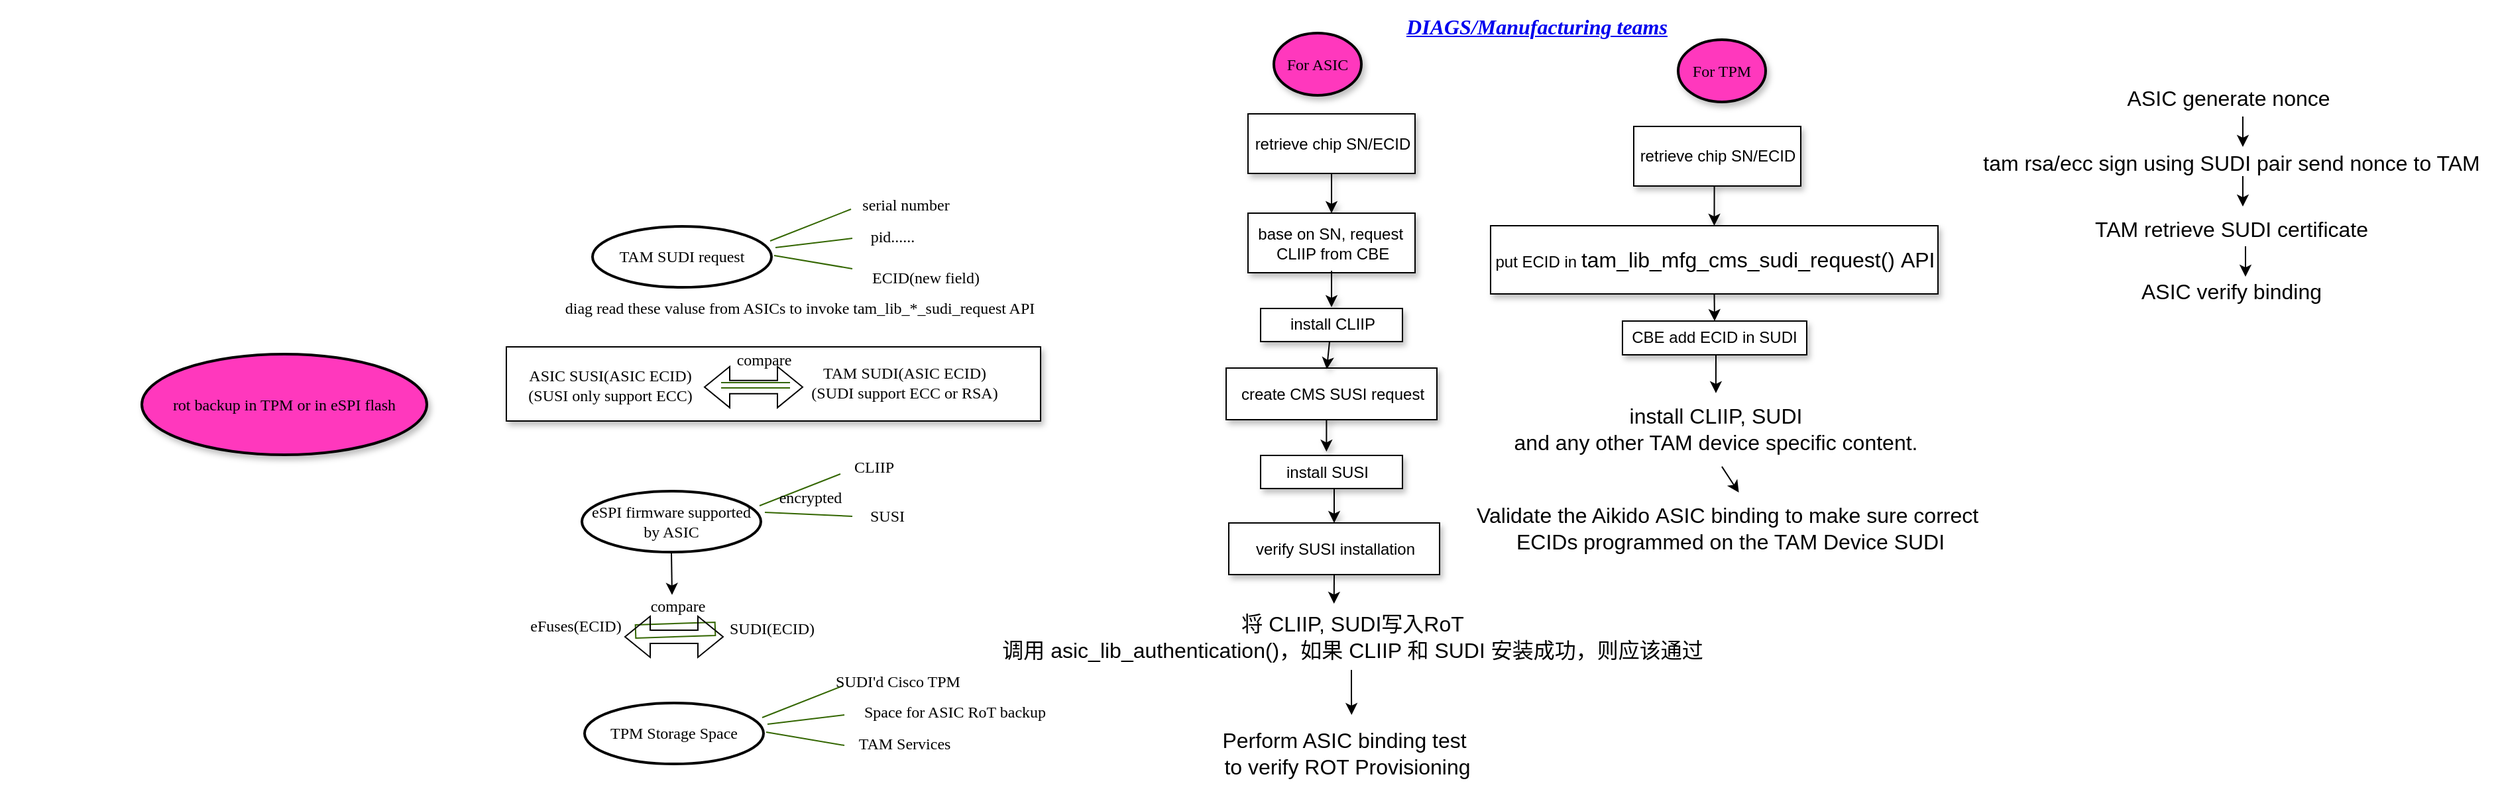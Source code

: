 <mxfile border="50" scale="3" compressed="false" locked="false" version="24.7.1" type="github">
  <diagram name="Blank" id="YmL12bMKpDGza6XwsDPr">
    <mxGraphModel dx="2432" dy="954" grid="0" gridSize="10" guides="1" tooltips="1" connect="1" arrows="1" fold="1" page="0" pageScale="1" pageWidth="827" pageHeight="1169" background="none" math="1" shadow="0">
      <root>
        <mxCell id="X5NqExCQtvZxIxQ7pmgY-0" />
        <mxCell id="1" parent="X5NqExCQtvZxIxQ7pmgY-0" />
        <mxCell id="aTX_-ej4Rg6P1lHDBfTl-43" value="" style="whiteSpace=wrap;html=1;shadow=1;" parent="1" vertex="1">
          <mxGeometry x="-532" y="214" width="403" height="56" as="geometry" />
        </mxCell>
        <mxCell id="aTX_-ej4Rg6P1lHDBfTl-1" value="&lt;font face=&quot;Comic Sans MS&quot;&gt;TAM SUDI request&lt;/font&gt;" style="ellipse;whiteSpace=wrap;html=1;align=center;container=1;recursiveResize=0;treeFolding=1;strokeWidth=2;" parent="1" vertex="1">
          <mxGeometry x="-467" y="123" width="135" height="46" as="geometry" />
        </mxCell>
        <mxCell id="aTX_-ej4Rg6P1lHDBfTl-12" value="" style="startArrow=none;endArrow=none;segment=10;strokeColor=#336600;rounded=0;fontSize=12;startSize=8;endSize=8;" parent="1" edge="1">
          <mxGeometry relative="1" as="geometry">
            <mxPoint x="-272" y="110" as="sourcePoint" />
            <mxPoint x="-333" y="134" as="targetPoint" />
          </mxGeometry>
        </mxCell>
        <mxCell id="aTX_-ej4Rg6P1lHDBfTl-13" value="serial number" style="text;html=1;resizable=0;points=[];align=center;verticalAlign=middle;labelBackgroundColor=none;fontFamily=Comic Sans MS;rotation=0;" parent="aTX_-ej4Rg6P1lHDBfTl-12" vertex="1" connectable="0">
          <mxGeometry x="0.257" relative="1" as="geometry">
            <mxPoint x="79" y="-18" as="offset" />
          </mxGeometry>
        </mxCell>
        <mxCell id="aTX_-ej4Rg6P1lHDBfTl-18" value="" style="startArrow=none;endArrow=none;segment=10;strokeColor=#336600;rounded=0;fontSize=12;startSize=8;endSize=8;" parent="1" edge="1">
          <mxGeometry relative="1" as="geometry">
            <mxPoint x="-271" y="132" as="sourcePoint" />
            <mxPoint x="-329" y="139" as="targetPoint" />
          </mxGeometry>
        </mxCell>
        <mxCell id="aTX_-ej4Rg6P1lHDBfTl-19" value="pid......" style="text;html=1;resizable=0;points=[];align=center;verticalAlign=middle;labelBackgroundColor=none;fontFamily=Comic Sans MS;rotation=0;" parent="aTX_-ej4Rg6P1lHDBfTl-18" vertex="1" connectable="0">
          <mxGeometry x="0.257" relative="1" as="geometry">
            <mxPoint x="66" y="-6" as="offset" />
          </mxGeometry>
        </mxCell>
        <mxCell id="aTX_-ej4Rg6P1lHDBfTl-20" value="" style="startArrow=none;endArrow=none;segment=10;strokeColor=#336600;rounded=0;fontSize=12;startSize=8;endSize=8;" parent="1" edge="1">
          <mxGeometry relative="1" as="geometry">
            <mxPoint x="-271" y="155" as="sourcePoint" />
            <mxPoint x="-330" y="145" as="targetPoint" />
          </mxGeometry>
        </mxCell>
        <mxCell id="aTX_-ej4Rg6P1lHDBfTl-21" value="diag read these valuse from ASICs to invoke tam_lib_*_sudi_request API" style="text;html=1;resizable=0;points=[];align=center;verticalAlign=middle;labelBackgroundColor=none;fontFamily=Comic Sans MS;rotation=0;" parent="aTX_-ej4Rg6P1lHDBfTl-20" vertex="1" connectable="0">
          <mxGeometry x="0.257" relative="1" as="geometry">
            <mxPoint x="-3" y="36" as="offset" />
          </mxGeometry>
        </mxCell>
        <mxCell id="aTX_-ej4Rg6P1lHDBfTl-22" value="ECID(new field)" style="text;html=1;resizable=0;points=[];align=center;verticalAlign=middle;labelBackgroundColor=none;fontFamily=Comic Sans MS;rotation=0;" parent="1" vertex="1" connectable="0">
          <mxGeometry x="-216.466" y="161.65" as="geometry" />
        </mxCell>
        <mxCell id="aTX_-ej4Rg6P1lHDBfTl-23" value="" style="startArrow=none;endArrow=none;segment=10;strokeColor=#336600;rounded=0;fontSize=12;shape=link;" parent="1" edge="1">
          <mxGeometry relative="1" as="geometry">
            <mxPoint x="-318" y="243" as="sourcePoint" />
            <mxPoint x="-370" y="243" as="targetPoint" />
          </mxGeometry>
        </mxCell>
        <mxCell id="aTX_-ej4Rg6P1lHDBfTl-24" value="TAM SUDI(ASIC ECID)&lt;div&gt;(SUDI support ECC or RSA)&lt;/div&gt;" style="text;html=1;resizable=0;points=[];align=center;verticalAlign=middle;labelBackgroundColor=none;fontFamily=Comic Sans MS;rotation=0;" parent="aTX_-ej4Rg6P1lHDBfTl-23" vertex="1" connectable="0">
          <mxGeometry x="0.257" relative="1" as="geometry">
            <mxPoint x="118" y="-2" as="offset" />
          </mxGeometry>
        </mxCell>
        <mxCell id="aTX_-ej4Rg6P1lHDBfTl-25" value="ASIC SUSI(ASIC ECID)&lt;div&gt;(SUSI only support ECC)&lt;/div&gt;" style="text;html=1;resizable=0;points=[];align=center;verticalAlign=middle;labelBackgroundColor=none;fontFamily=Comic Sans MS;rotation=0;" parent="aTX_-ej4Rg6P1lHDBfTl-23" vertex="1" connectable="0">
          <mxGeometry x="0.257" relative="1" as="geometry">
            <mxPoint x="-104" as="offset" />
          </mxGeometry>
        </mxCell>
        <mxCell id="aTX_-ej4Rg6P1lHDBfTl-26" value="compare" style="text;html=1;resizable=0;points=[];align=center;verticalAlign=middle;labelBackgroundColor=none;fontFamily=Comic Sans MS;rotation=0;" parent="1" vertex="1" connectable="0">
          <mxGeometry x="-243.0" y="246.995" as="geometry">
            <mxPoint x="-95" y="-23" as="offset" />
          </mxGeometry>
        </mxCell>
        <mxCell id="aTX_-ej4Rg6P1lHDBfTl-39" style="edgeStyle=orthogonalEdgeStyle;rounded=0;orthogonalLoop=1;jettySize=auto;html=1;exitX=0.5;exitY=1;exitDx=0;exitDy=0;" parent="1" source="aTX_-ej4Rg6P1lHDBfTl-27" edge="1">
          <mxGeometry relative="1" as="geometry">
            <mxPoint x="-407" y="401.333" as="targetPoint" />
          </mxGeometry>
        </mxCell>
        <mxCell id="aTX_-ej4Rg6P1lHDBfTl-27" value="&lt;font face=&quot;Comic Sans MS&quot;&gt;eSPI firmware supported by ASIC&lt;/font&gt;" style="ellipse;whiteSpace=wrap;html=1;align=center;container=1;recursiveResize=0;treeFolding=1;strokeWidth=2;" parent="1" vertex="1">
          <mxGeometry x="-475" y="323" width="135" height="46" as="geometry" />
        </mxCell>
        <mxCell id="aTX_-ej4Rg6P1lHDBfTl-28" value="" style="startArrow=none;endArrow=none;segment=10;strokeColor=#336600;rounded=0;fontSize=12;startSize=8;endSize=8;" parent="1" edge="1">
          <mxGeometry relative="1" as="geometry">
            <mxPoint x="-280" y="310" as="sourcePoint" />
            <mxPoint x="-341" y="334" as="targetPoint" />
          </mxGeometry>
        </mxCell>
        <mxCell id="aTX_-ej4Rg6P1lHDBfTl-29" value="CLIIP" style="text;html=1;resizable=0;points=[];align=center;verticalAlign=middle;labelBackgroundColor=none;fontFamily=Comic Sans MS;rotation=0;" parent="aTX_-ej4Rg6P1lHDBfTl-28" vertex="1" connectable="0">
          <mxGeometry x="0.257" relative="1" as="geometry">
            <mxPoint x="63" y="-20" as="offset" />
          </mxGeometry>
        </mxCell>
        <mxCell id="aTX_-ej4Rg6P1lHDBfTl-30" value="" style="startArrow=none;endArrow=none;segment=10;strokeColor=#336600;rounded=0;fontSize=12;startSize=8;endSize=8;" parent="1" edge="1">
          <mxGeometry relative="1" as="geometry">
            <mxPoint x="-271" y="342" as="sourcePoint" />
            <mxPoint x="-337" y="339" as="targetPoint" />
          </mxGeometry>
        </mxCell>
        <mxCell id="aTX_-ej4Rg6P1lHDBfTl-31" value="SUSI" style="text;html=1;resizable=0;points=[];align=center;verticalAlign=middle;labelBackgroundColor=none;fontFamily=Comic Sans MS;rotation=0;" parent="aTX_-ej4Rg6P1lHDBfTl-30" vertex="1" connectable="0">
          <mxGeometry x="0.257" relative="1" as="geometry">
            <mxPoint x="67" y="2" as="offset" />
          </mxGeometry>
        </mxCell>
        <mxCell id="aTX_-ej4Rg6P1lHDBfTl-34" value="encrypted" style="text;html=1;resizable=0;points=[];align=center;verticalAlign=middle;labelBackgroundColor=none;fontFamily=Comic Sans MS;rotation=0;" parent="1" vertex="1" connectable="0">
          <mxGeometry x="-264.996" y="323.0" as="geometry">
            <mxPoint x="-38" y="5" as="offset" />
          </mxGeometry>
        </mxCell>
        <mxCell id="aTX_-ej4Rg6P1lHDBfTl-35" value="" style="startArrow=none;endArrow=none;segment=10;strokeColor=#336600;rounded=0;fontSize=12;shape=flexArrow;" parent="1" edge="1">
          <mxGeometry relative="1" as="geometry">
            <mxPoint x="-374" y="427" as="sourcePoint" />
            <mxPoint x="-435" y="429" as="targetPoint" />
          </mxGeometry>
        </mxCell>
        <mxCell id="aTX_-ej4Rg6P1lHDBfTl-36" value="SUDI(ECID)" style="text;html=1;resizable=0;points=[];align=center;verticalAlign=middle;labelBackgroundColor=none;fontFamily=Comic Sans MS;rotation=0;" parent="aTX_-ej4Rg6P1lHDBfTl-35" vertex="1" connectable="0">
          <mxGeometry x="0.257" relative="1" as="geometry">
            <mxPoint x="80" y="-2" as="offset" />
          </mxGeometry>
        </mxCell>
        <mxCell id="aTX_-ej4Rg6P1lHDBfTl-37" value="eFuses(ECID)" style="text;html=1;resizable=0;points=[];align=center;verticalAlign=middle;labelBackgroundColor=none;fontFamily=Comic Sans MS;rotation=0;" parent="aTX_-ej4Rg6P1lHDBfTl-35" vertex="1" connectable="0">
          <mxGeometry x="0.257" relative="1" as="geometry">
            <mxPoint x="-68" y="-4" as="offset" />
          </mxGeometry>
        </mxCell>
        <mxCell id="aTX_-ej4Rg6P1lHDBfTl-38" value="compare" style="text;html=1;resizable=0;points=[];align=center;verticalAlign=middle;labelBackgroundColor=none;fontFamily=Comic Sans MS;rotation=0;" parent="1" vertex="1" connectable="0">
          <mxGeometry x="-308.0" y="432.995" as="geometry">
            <mxPoint x="-95" y="-23" as="offset" />
          </mxGeometry>
        </mxCell>
        <mxCell id="aTX_-ej4Rg6P1lHDBfTl-44" value="&lt;font face=&quot;Comic Sans MS&quot;&gt;TPM Storage Space&lt;/font&gt;" style="ellipse;whiteSpace=wrap;html=1;align=center;container=1;recursiveResize=0;treeFolding=1;strokeWidth=2;" parent="1" vertex="1">
          <mxGeometry x="-473" y="483" width="135" height="46" as="geometry" />
        </mxCell>
        <mxCell id="aTX_-ej4Rg6P1lHDBfTl-45" value="" style="startArrow=none;endArrow=none;segment=10;strokeColor=#336600;rounded=0;fontSize=12;startSize=8;endSize=8;" parent="1" edge="1">
          <mxGeometry relative="1" as="geometry">
            <mxPoint x="-278" y="470" as="sourcePoint" />
            <mxPoint x="-339" y="494" as="targetPoint" />
          </mxGeometry>
        </mxCell>
        <mxCell id="aTX_-ej4Rg6P1lHDBfTl-46" value="SUDI&#39;d Cisco TPM" style="text;html=1;resizable=0;points=[];align=center;verticalAlign=middle;labelBackgroundColor=none;fontFamily=Comic Sans MS;rotation=0;" parent="aTX_-ej4Rg6P1lHDBfTl-45" vertex="1" connectable="0">
          <mxGeometry x="0.257" relative="1" as="geometry">
            <mxPoint x="79" y="-18" as="offset" />
          </mxGeometry>
        </mxCell>
        <mxCell id="aTX_-ej4Rg6P1lHDBfTl-47" value="" style="startArrow=none;endArrow=none;segment=10;strokeColor=#336600;rounded=0;fontSize=12;startSize=8;endSize=8;" parent="1" edge="1">
          <mxGeometry relative="1" as="geometry">
            <mxPoint x="-277" y="492" as="sourcePoint" />
            <mxPoint x="-335" y="499" as="targetPoint" />
          </mxGeometry>
        </mxCell>
        <mxCell id="aTX_-ej4Rg6P1lHDBfTl-48" value="Space for ASIC RoT backup" style="text;html=1;resizable=0;points=[];align=center;verticalAlign=middle;labelBackgroundColor=none;fontFamily=Comic Sans MS;rotation=0;" parent="aTX_-ej4Rg6P1lHDBfTl-47" vertex="1" connectable="0">
          <mxGeometry x="0.257" relative="1" as="geometry">
            <mxPoint x="119" y="-7" as="offset" />
          </mxGeometry>
        </mxCell>
        <mxCell id="aTX_-ej4Rg6P1lHDBfTl-49" value="" style="startArrow=none;endArrow=none;segment=10;strokeColor=#336600;rounded=0;fontSize=12;startSize=8;endSize=8;" parent="1" edge="1">
          <mxGeometry relative="1" as="geometry">
            <mxPoint x="-277" y="515" as="sourcePoint" />
            <mxPoint x="-336" y="505" as="targetPoint" />
          </mxGeometry>
        </mxCell>
        <mxCell id="aTX_-ej4Rg6P1lHDBfTl-51" value="TAM Services" style="text;html=1;resizable=0;points=[];align=center;verticalAlign=middle;labelBackgroundColor=none;fontFamily=Comic Sans MS;rotation=0;" parent="1" vertex="1" connectable="0">
          <mxGeometry x="-232.466" y="513.65" as="geometry" />
        </mxCell>
        <mxCell id="ju6k5pHE7lARewc20TCf-1" value="&lt;font face=&quot;Comic Sans MS&quot;&gt;rot backup in TPM or in eSPI flash&lt;/font&gt;" style="ellipse;whiteSpace=wrap;html=1;align=center;container=1;recursiveResize=0;treeFolding=1;strokeWidth=2;shadow=1;fillColor=#FF38BD;" parent="1" vertex="1">
          <mxGeometry x="-807" y="219.5" width="215" height="76" as="geometry" />
        </mxCell>
        <mxCell id="Tv043VacSI13TBImzbUp-4" style="edgeStyle=orthogonalEdgeStyle;rounded=0;orthogonalLoop=1;jettySize=auto;html=1;exitX=0.5;exitY=1;exitDx=0;exitDy=0;entryX=0.5;entryY=0;entryDx=0;entryDy=0;shadow=1;" edge="1" parent="1" source="Tv043VacSI13TBImzbUp-2" target="Tv043VacSI13TBImzbUp-5">
          <mxGeometry relative="1" as="geometry">
            <mxPoint x="93" y="108" as="targetPoint" />
          </mxGeometry>
        </mxCell>
        <mxCell id="Tv043VacSI13TBImzbUp-2" value="" style="rounded=0;whiteSpace=wrap;html=1;shadow=1;" vertex="1" parent="1">
          <mxGeometry x="27.5" y="38" width="126" height="45" as="geometry" />
        </mxCell>
        <mxCell id="Tv043VacSI13TBImzbUp-3" value="retrieve chip SN/ECID" style="text;html=1;align=center;verticalAlign=middle;resizable=0;points=[];autosize=1;strokeColor=none;fillColor=none;shadow=1;" vertex="1" parent="1">
          <mxGeometry x="23" y="47.5" width="135" height="26" as="geometry" />
        </mxCell>
        <mxCell id="Tv043VacSI13TBImzbUp-5" value="" style="rounded=0;whiteSpace=wrap;html=1;shadow=1;" vertex="1" parent="1">
          <mxGeometry x="27.5" y="113" width="126" height="45" as="geometry" />
        </mxCell>
        <mxCell id="Tv043VacSI13TBImzbUp-9" value="" style="edgeStyle=orthogonalEdgeStyle;rounded=0;orthogonalLoop=1;jettySize=auto;html=1;shadow=1;" edge="1" parent="1" source="Tv043VacSI13TBImzbUp-6" target="Tv043VacSI13TBImzbUp-8">
          <mxGeometry relative="1" as="geometry" />
        </mxCell>
        <mxCell id="Tv043VacSI13TBImzbUp-6" value="base on SN, request&amp;nbsp;&lt;div&gt;CLIIP from CBE&lt;/div&gt;" style="text;html=1;align=center;verticalAlign=middle;resizable=0;points=[];autosize=1;strokeColor=none;fillColor=none;shadow=1;" vertex="1" parent="1">
          <mxGeometry x="25" y="115.5" width="131" height="41" as="geometry" />
        </mxCell>
        <mxCell id="Tv043VacSI13TBImzbUp-7" value="" style="rounded=0;whiteSpace=wrap;html=1;shadow=1;" vertex="1" parent="1">
          <mxGeometry x="37" y="185" width="107" height="25" as="geometry" />
        </mxCell>
        <mxCell id="Tv043VacSI13TBImzbUp-8" value="install CLIIP" style="text;html=1;align=center;verticalAlign=middle;resizable=0;points=[];autosize=1;strokeColor=none;fillColor=none;shadow=1;" vertex="1" parent="1">
          <mxGeometry x="49.5" y="184" width="82" height="26" as="geometry" />
        </mxCell>
        <mxCell id="Tv043VacSI13TBImzbUp-10" value="" style="rounded=0;whiteSpace=wrap;html=1;shadow=1;" vertex="1" parent="1">
          <mxGeometry x="11" y="230" width="159" height="39" as="geometry" />
        </mxCell>
        <mxCell id="Tv043VacSI13TBImzbUp-11" value="create CMS SUSI request" style="text;html=1;align=center;verticalAlign=middle;resizable=0;points=[];autosize=1;strokeColor=none;fillColor=none;shadow=1;" vertex="1" parent="1">
          <mxGeometry x="12.5" y="236.5" width="156" height="26" as="geometry" />
        </mxCell>
        <mxCell id="Tv043VacSI13TBImzbUp-13" value="" style="endArrow=classic;html=1;rounded=0;entryX=0.477;entryY=-0.218;entryDx=0;entryDy=0;entryPerimeter=0;shadow=1;" edge="1" parent="1" target="Tv043VacSI13TBImzbUp-11">
          <mxGeometry width="50" height="50" relative="1" as="geometry">
            <mxPoint x="89" y="210" as="sourcePoint" />
            <mxPoint x="87" y="226" as="targetPoint" />
          </mxGeometry>
        </mxCell>
        <mxCell id="Tv043VacSI13TBImzbUp-20" style="edgeStyle=orthogonalEdgeStyle;rounded=0;orthogonalLoop=1;jettySize=auto;html=1;exitX=0.5;exitY=1;exitDx=0;exitDy=0;entryX=0.5;entryY=0;entryDx=0;entryDy=0;shadow=1;" edge="1" parent="1" source="Tv043VacSI13TBImzbUp-15" target="Tv043VacSI13TBImzbUp-18">
          <mxGeometry relative="1" as="geometry" />
        </mxCell>
        <mxCell id="Tv043VacSI13TBImzbUp-15" value="" style="rounded=0;whiteSpace=wrap;html=1;shadow=1;" vertex="1" parent="1">
          <mxGeometry x="37" y="296" width="107" height="25" as="geometry" />
        </mxCell>
        <mxCell id="Tv043VacSI13TBImzbUp-16" value="install SUSI" style="text;html=1;align=center;verticalAlign=middle;resizable=0;points=[];autosize=1;strokeColor=none;fillColor=none;shadow=1;" vertex="1" parent="1">
          <mxGeometry x="47" y="295.5" width="80" height="26" as="geometry" />
        </mxCell>
        <mxCell id="Tv043VacSI13TBImzbUp-17" style="edgeStyle=orthogonalEdgeStyle;rounded=0;orthogonalLoop=1;jettySize=auto;html=1;exitX=0.5;exitY=1;exitDx=0;exitDy=0;entryX=0.496;entryY=-0.09;entryDx=0;entryDy=0;entryPerimeter=0;shadow=1;" edge="1" parent="1" source="Tv043VacSI13TBImzbUp-10" target="Tv043VacSI13TBImzbUp-16">
          <mxGeometry relative="1" as="geometry" />
        </mxCell>
        <mxCell id="Tv043VacSI13TBImzbUp-18" value="" style="rounded=0;whiteSpace=wrap;html=1;shadow=1;" vertex="1" parent="1">
          <mxGeometry x="13" y="347" width="159" height="39" as="geometry" />
        </mxCell>
        <mxCell id="Tv043VacSI13TBImzbUp-19" value="verify SUSI installation" style="text;html=1;align=center;verticalAlign=middle;resizable=0;points=[];autosize=1;strokeColor=none;fillColor=none;shadow=1;" vertex="1" parent="1">
          <mxGeometry x="23.5" y="353.5" width="138" height="26" as="geometry" />
        </mxCell>
        <mxCell id="Tv043VacSI13TBImzbUp-22" value="&lt;a name=&quot;_Toc149315524&quot;&gt;&lt;span style=&quot;font-size:12.0pt;font-family:&amp;quot;Times New Roman&amp;quot;,serif;mso-fareast-font-family:&lt;br/&gt;&amp;quot;Times New Roman&amp;quot;;mso-ansi-language:EN-US;mso-fareast-language:EN-US;&lt;br/&gt;mso-bidi-language:AR-SA&quot; lang=&quot;EN-US&quot;&gt;DIAGS/Manufacturing teams&lt;/span&gt;&lt;/a&gt;" style="text;html=1;align=center;verticalAlign=middle;resizable=0;points=[];autosize=1;strokeColor=none;fillColor=none;shadow=1;fontStyle=3" vertex="1" parent="1">
          <mxGeometry x="141" y="-44" width="208" height="31" as="geometry" />
        </mxCell>
        <mxCell id="Tv043VacSI13TBImzbUp-23" style="edgeStyle=orthogonalEdgeStyle;rounded=0;orthogonalLoop=1;jettySize=auto;html=1;exitX=0.5;exitY=1;exitDx=0;exitDy=0;entryX=0.5;entryY=0;entryDx=0;entryDy=0;shadow=1;" edge="1" parent="1" source="Tv043VacSI13TBImzbUp-24" target="Tv043VacSI13TBImzbUp-26">
          <mxGeometry relative="1" as="geometry">
            <mxPoint x="384" y="117.5" as="targetPoint" />
          </mxGeometry>
        </mxCell>
        <mxCell id="Tv043VacSI13TBImzbUp-24" value="&lt;span style=&quot;text-wrap: nowrap;&quot;&gt;retrieve chip SN/ECID&lt;/span&gt;" style="rounded=0;whiteSpace=wrap;html=1;shadow=1;" vertex="1" parent="1">
          <mxGeometry x="318.5" y="47.5" width="126" height="45" as="geometry" />
        </mxCell>
        <mxCell id="Tv043VacSI13TBImzbUp-43" style="edgeStyle=orthogonalEdgeStyle;rounded=0;orthogonalLoop=1;jettySize=auto;html=1;exitX=0.5;exitY=1;exitDx=0;exitDy=0;entryX=0.5;entryY=0;entryDx=0;entryDy=0;" edge="1" parent="1" source="Tv043VacSI13TBImzbUp-26" target="Tv043VacSI13TBImzbUp-29">
          <mxGeometry relative="1" as="geometry" />
        </mxCell>
        <mxCell id="Tv043VacSI13TBImzbUp-26" value="put ECID in&amp;nbsp;&lt;span style=&quot;font-size:12.0pt;font-family:&lt;br/&gt;&amp;quot;Times New Roman&amp;quot;,serif;mso-fareast-font-family:&amp;quot;Times New Roman&amp;quot;;mso-ansi-language:&lt;br/&gt;EN-US;mso-fareast-language:EN-US;mso-bidi-language:AR-SA&quot; lang=&quot;EN-US&quot;&gt;tam_lib_mfg_cms_sudi_request()&amp;nbsp;API&lt;/span&gt;" style="rounded=0;whiteSpace=wrap;html=1;shadow=1;" vertex="1" parent="1">
          <mxGeometry x="210.5" y="122.5" width="337.5" height="51.5" as="geometry" />
        </mxCell>
        <mxCell id="Tv043VacSI13TBImzbUp-29" value="CBE add ECID in SUDI" style="rounded=0;whiteSpace=wrap;html=1;shadow=1;" vertex="1" parent="1">
          <mxGeometry x="310" y="194.5" width="139" height="25.5" as="geometry" />
        </mxCell>
        <mxCell id="Tv043VacSI13TBImzbUp-44" value="&lt;span style=&quot;font-size:12.0pt;font-family:&lt;br/&gt;&amp;quot;Times New Roman&amp;quot;,serif;mso-fareast-font-family:&amp;quot;Times New Roman&amp;quot;;mso-ansi-language:&lt;br/&gt;EN-US;mso-fareast-language:EN-US;mso-bidi-language:AR-SA&quot; lang=&quot;EN-US&quot;&gt;install CLIIP, SUDI&lt;br/&gt;and any other TAM device specific content.&lt;/span&gt;" style="text;html=1;align=center;verticalAlign=middle;resizable=0;points=[];autosize=1;strokeColor=none;fillColor=none;shadow=1;" vertex="1" parent="1">
          <mxGeometry x="218.5" y="251" width="322" height="50" as="geometry" />
        </mxCell>
        <mxCell id="Tv043VacSI13TBImzbUp-45" style="edgeStyle=orthogonalEdgeStyle;rounded=0;orthogonalLoop=1;jettySize=auto;html=1;exitX=0.5;exitY=1;exitDx=0;exitDy=0;entryX=0.503;entryY=-0.041;entryDx=0;entryDy=0;entryPerimeter=0;" edge="1" parent="1" source="Tv043VacSI13TBImzbUp-29" target="Tv043VacSI13TBImzbUp-44">
          <mxGeometry relative="1" as="geometry" />
        </mxCell>
        <mxCell id="Tv043VacSI13TBImzbUp-46" value="&lt;span style=&quot;font-size:12.0pt;font-family:&lt;br/&gt;&amp;quot;Times New Roman&amp;quot;,serif;mso-fareast-font-family:&amp;quot;Times New Roman&amp;quot;;mso-ansi-language:&lt;br/&gt;EN-US;mso-fareast-language:EN-US;mso-bidi-language:AR-SA&quot; lang=&quot;EN-US&quot;&gt;Validate the Aikido&amp;nbsp;ASIC binding to make sure correct&amp;nbsp;&lt;/span&gt;&lt;div&gt;&lt;span style=&quot;font-size:12.0pt;font-family:&lt;br/&gt;&amp;quot;Times New Roman&amp;quot;,serif;mso-fareast-font-family:&amp;quot;Times New Roman&amp;quot;;mso-ansi-language:&lt;br/&gt;EN-US;mso-fareast-language:EN-US;mso-bidi-language:AR-SA&quot; lang=&quot;EN-US&quot;&gt;ECIDs programmed on the TAM Device SUDI&lt;/span&gt;&lt;br&gt;&lt;/div&gt;" style="text;html=1;align=center;verticalAlign=middle;resizable=0;points=[];autosize=1;strokeColor=none;fillColor=none;shadow=1;" vertex="1" parent="1">
          <mxGeometry x="191" y="326" width="400" height="50" as="geometry" />
        </mxCell>
        <mxCell id="Tv043VacSI13TBImzbUp-47" value="" style="endArrow=classic;html=1;rounded=0;entryX=0.517;entryY=-0.039;entryDx=0;entryDy=0;entryPerimeter=0;exitX=0.517;exitY=1.069;exitDx=0;exitDy=0;exitPerimeter=0;" edge="1" parent="1" source="Tv043VacSI13TBImzbUp-44" target="Tv043VacSI13TBImzbUp-46">
          <mxGeometry width="50" height="50" relative="1" as="geometry">
            <mxPoint x="298" y="267" as="sourcePoint" />
            <mxPoint x="348" y="217" as="targetPoint" />
          </mxGeometry>
        </mxCell>
        <mxCell id="Tv043VacSI13TBImzbUp-48" value="&lt;font face=&quot;Comic Sans MS&quot;&gt;For ASIC&lt;/font&gt;" style="ellipse;whiteSpace=wrap;html=1;align=center;container=1;recursiveResize=0;treeFolding=1;strokeWidth=2;shadow=1;fillColor=#FF38BD;" vertex="1" parent="1">
          <mxGeometry x="47" y="-23" width="66" height="47" as="geometry" />
        </mxCell>
        <mxCell id="Tv043VacSI13TBImzbUp-49" value="&lt;font face=&quot;Comic Sans MS&quot;&gt;For TPM&lt;/font&gt;" style="ellipse;whiteSpace=wrap;html=1;align=center;container=1;recursiveResize=0;treeFolding=1;strokeWidth=2;shadow=1;fillColor=#FF38BD;" vertex="1" parent="1">
          <mxGeometry x="352" y="-18" width="66" height="47" as="geometry" />
        </mxCell>
        <mxCell id="Tv043VacSI13TBImzbUp-54" value="" style="edgeStyle=orthogonalEdgeStyle;rounded=0;orthogonalLoop=1;jettySize=auto;html=1;entryX=0.52;entryY=-0.08;entryDx=0;entryDy=0;entryPerimeter=0;" edge="1" parent="1" source="Tv043VacSI13TBImzbUp-50" target="Tv043VacSI13TBImzbUp-53">
          <mxGeometry relative="1" as="geometry" />
        </mxCell>
        <mxCell id="Tv043VacSI13TBImzbUp-50" value="&lt;div&gt;&lt;span style=&quot;font-size: 16px;&quot;&gt;将 CLIIP, SUDI写入RoT&lt;/span&gt;&lt;br&gt;&lt;/div&gt;&lt;div&gt;&lt;span style=&quot;font-size: 16px;&quot;&gt;调用 asic_lib_authentication()，如果 CLIIP 和 SUDI 安装成功，则应该通过&lt;/span&gt;&lt;br&gt;&lt;/div&gt;" style="text;html=1;align=center;verticalAlign=middle;resizable=0;points=[];autosize=1;strokeColor=none;fillColor=none;shadow=1;" vertex="1" parent="1">
          <mxGeometry x="-168" y="408" width="547" height="50" as="geometry" />
        </mxCell>
        <mxCell id="Tv043VacSI13TBImzbUp-52" style="edgeStyle=orthogonalEdgeStyle;rounded=0;orthogonalLoop=1;jettySize=auto;html=1;exitX=0.5;exitY=1;exitDx=0;exitDy=0;entryX=0.476;entryY=0.001;entryDx=0;entryDy=0;entryPerimeter=0;" edge="1" parent="1" source="Tv043VacSI13TBImzbUp-18" target="Tv043VacSI13TBImzbUp-50">
          <mxGeometry relative="1" as="geometry" />
        </mxCell>
        <mxCell id="Tv043VacSI13TBImzbUp-53" value="&lt;div&gt;&lt;span style=&quot;font-size:12.0pt;font-family:&lt;br/&gt;&amp;quot;Times New Roman&amp;quot;,serif;mso-fareast-font-family:&amp;quot;Times New Roman&amp;quot;;mso-ansi-language:&lt;br/&gt;EN-US;mso-fareast-language:EN-US;mso-bidi-language:AR-SA&quot; lang=&quot;EN-US&quot;&gt;Perform ASIC binding&amp;nbsp;test&amp;nbsp;&lt;/span&gt;&lt;/div&gt;&lt;div&gt;&lt;span style=&quot;font-size:12.0pt;font-family:&lt;br/&gt;&amp;quot;Times New Roman&amp;quot;,serif;mso-fareast-font-family:&amp;quot;Times New Roman&amp;quot;;mso-ansi-language:&lt;br/&gt;EN-US;mso-fareast-language:EN-US;mso-bidi-language:AR-SA&quot; lang=&quot;EN-US&quot;&gt;to verify ROT Provisioning&lt;/span&gt;&lt;br&gt;&lt;/div&gt;" style="text;html=1;align=center;verticalAlign=middle;resizable=0;points=[];autosize=1;strokeColor=none;fillColor=none;shadow=1;" vertex="1" parent="1">
          <mxGeometry x="-2" y="496" width="207" height="50" as="geometry" />
        </mxCell>
        <mxCell id="Tv043VacSI13TBImzbUp-55" value="" style="shape=flexArrow;endArrow=classic;startArrow=classic;html=1;rounded=0;" edge="1" parent="1">
          <mxGeometry width="100" height="100" relative="1" as="geometry">
            <mxPoint x="-383" y="244.41" as="sourcePoint" />
            <mxPoint x="-308" y="244.41" as="targetPoint" />
          </mxGeometry>
        </mxCell>
        <mxCell id="Tv043VacSI13TBImzbUp-56" value="" style="shape=flexArrow;endArrow=classic;startArrow=classic;html=1;rounded=0;" edge="1" parent="1">
          <mxGeometry width="100" height="100" relative="1" as="geometry">
            <mxPoint x="-443" y="433" as="sourcePoint" />
            <mxPoint x="-368" y="433" as="targetPoint" />
          </mxGeometry>
        </mxCell>
        <mxCell id="Tv043VacSI13TBImzbUp-57" value="&lt;div&gt;&lt;span style=&quot;font-size: 16px;&quot;&gt;ASIC generate nonce&amp;nbsp;&lt;/span&gt;&lt;/div&gt;" style="text;html=1;align=center;verticalAlign=middle;resizable=0;points=[];autosize=1;strokeColor=none;fillColor=none;shadow=1;" vertex="1" parent="1">
          <mxGeometry x="681" y="10" width="175" height="31" as="geometry" />
        </mxCell>
        <mxCell id="Tv043VacSI13TBImzbUp-58" value="&lt;div&gt;&lt;span style=&quot;font-size: 16px;&quot;&gt;tam rsa/ecc sign using SUDI pair send nonce to TAM&lt;/span&gt;&lt;/div&gt;" style="text;html=1;align=center;verticalAlign=middle;resizable=0;points=[];autosize=1;strokeColor=none;fillColor=none;shadow=1;" vertex="1" parent="1">
          <mxGeometry x="572" y="59" width="393" height="31" as="geometry" />
        </mxCell>
        <mxCell id="Tv043VacSI13TBImzbUp-59" value="&lt;div&gt;&lt;span style=&quot;font-size: 16px;&quot;&gt;TAM retrieve SUDI certificate&lt;/span&gt;&lt;/div&gt;" style="text;html=1;align=center;verticalAlign=middle;resizable=0;points=[];autosize=1;strokeColor=none;fillColor=none;shadow=1;" vertex="1" parent="1">
          <mxGeometry x="656.5" y="109" width="224" height="31" as="geometry" />
        </mxCell>
        <mxCell id="Tv043VacSI13TBImzbUp-60" value="&lt;div&gt;&lt;span style=&quot;font-size: 16px;&quot;&gt;ASIC verify binding&lt;/span&gt;&lt;/div&gt;" style="text;html=1;align=center;verticalAlign=middle;resizable=0;points=[];autosize=1;strokeColor=none;fillColor=none;shadow=1;" vertex="1" parent="1">
          <mxGeometry x="691.5" y="156.5" width="154" height="31" as="geometry" />
        </mxCell>
        <mxCell id="Tv043VacSI13TBImzbUp-65" value="" style="group" vertex="1" connectable="0" parent="1">
          <mxGeometry x="778" y="40" width="2" height="121" as="geometry" />
        </mxCell>
        <mxCell id="Tv043VacSI13TBImzbUp-61" value="" style="endArrow=classic;html=1;rounded=0;" edge="1" parent="Tv043VacSI13TBImzbUp-65">
          <mxGeometry width="50" height="50" relative="1" as="geometry">
            <mxPoint x="2" y="98" as="sourcePoint" />
            <mxPoint x="2" y="121" as="targetPoint" />
          </mxGeometry>
        </mxCell>
        <mxCell id="Tv043VacSI13TBImzbUp-62" value="" style="endArrow=classic;html=1;rounded=0;" edge="1" parent="Tv043VacSI13TBImzbUp-65">
          <mxGeometry width="50" height="50" relative="1" as="geometry">
            <mxPoint y="45" as="sourcePoint" />
            <mxPoint y="68" as="targetPoint" />
          </mxGeometry>
        </mxCell>
        <mxCell id="Tv043VacSI13TBImzbUp-63" value="" style="endArrow=classic;html=1;rounded=0;" edge="1" parent="Tv043VacSI13TBImzbUp-65">
          <mxGeometry width="50" height="50" relative="1" as="geometry">
            <mxPoint as="sourcePoint" />
            <mxPoint y="23" as="targetPoint" />
          </mxGeometry>
        </mxCell>
        <mxCell id="Tv043VacSI13TBImzbUp-67" value="" style="shape=image;html=1;verticalAlign=top;verticalLabelPosition=bottom;labelBackgroundColor=#ffffff;imageAspect=0;aspect=fixed;image=https://cdn1.iconfinder.com/data/icons/unicons-line-vol-5/24/question-128.png" vertex="1" parent="1">
          <mxGeometry x="-914" y="180" width="164" height="164" as="geometry" />
        </mxCell>
      </root>
    </mxGraphModel>
  </diagram>
</mxfile>
